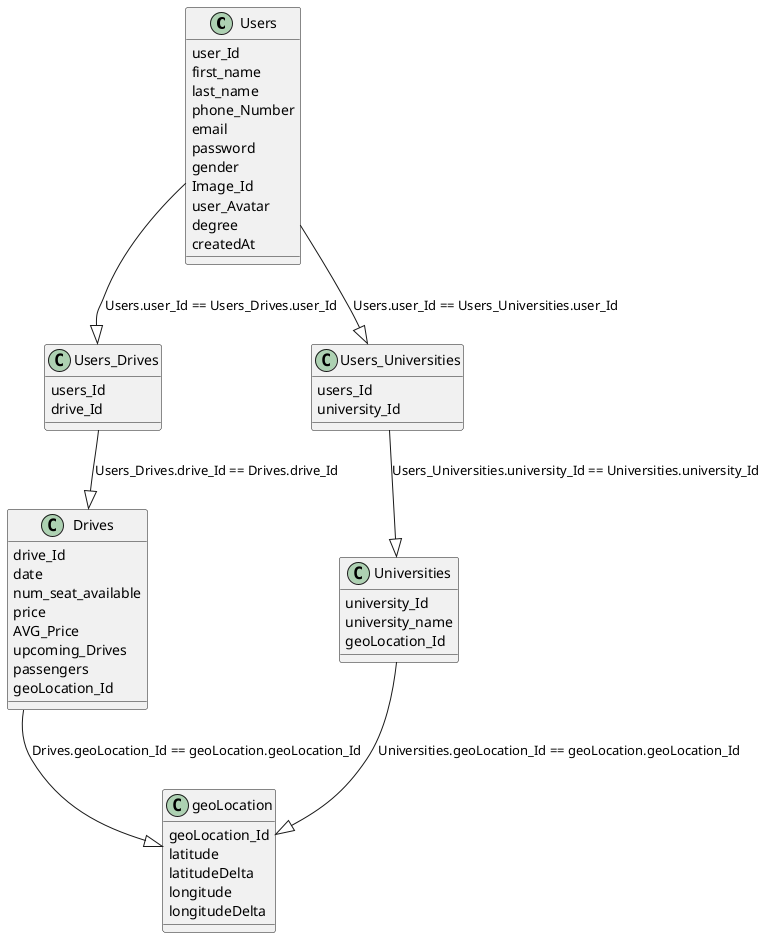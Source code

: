 
@startuml
class Users {
    user_Id
    first_name
    last_name
    phone_Number
    email
    password
    gender
    Image_Id
    user_Avatar
    degree
    createdAt
}

class Drives {
    drive_Id
    date
    num_seat_available
    price
    AVG_Price
    upcoming_Drives
    passengers
    geoLocation_Id
}

class Universities {
    university_Id
    university_name
    geoLocation_Id
}
class Users_Drives {
    users_Id
    drive_Id
}

class geoLocation {
    geoLocation_Id
    latitude
    latitudeDelta
    longitude
    longitudeDelta
}
class Users_Universities {
    users_Id
    university_Id
}

Users --|> Users_Universities : Users.user_Id == Users_Universities.user_Id
Users_Universities--|> Universities : Users_Universities.university_Id == Universities.university_Id

Users --|> Users_Drives: Users.user_Id == Users_Drives.user_Id
Users_Drives--|> Drives: Users_Drives.drive_Id == Drives.drive_Id


Drives --|> geoLocation: Drives.geoLocation_Id == geoLocation.geoLocation_Id
Universities --|> geoLocation: Universities.geoLocation_Id == geoLocation.geoLocation_Id
@enduml